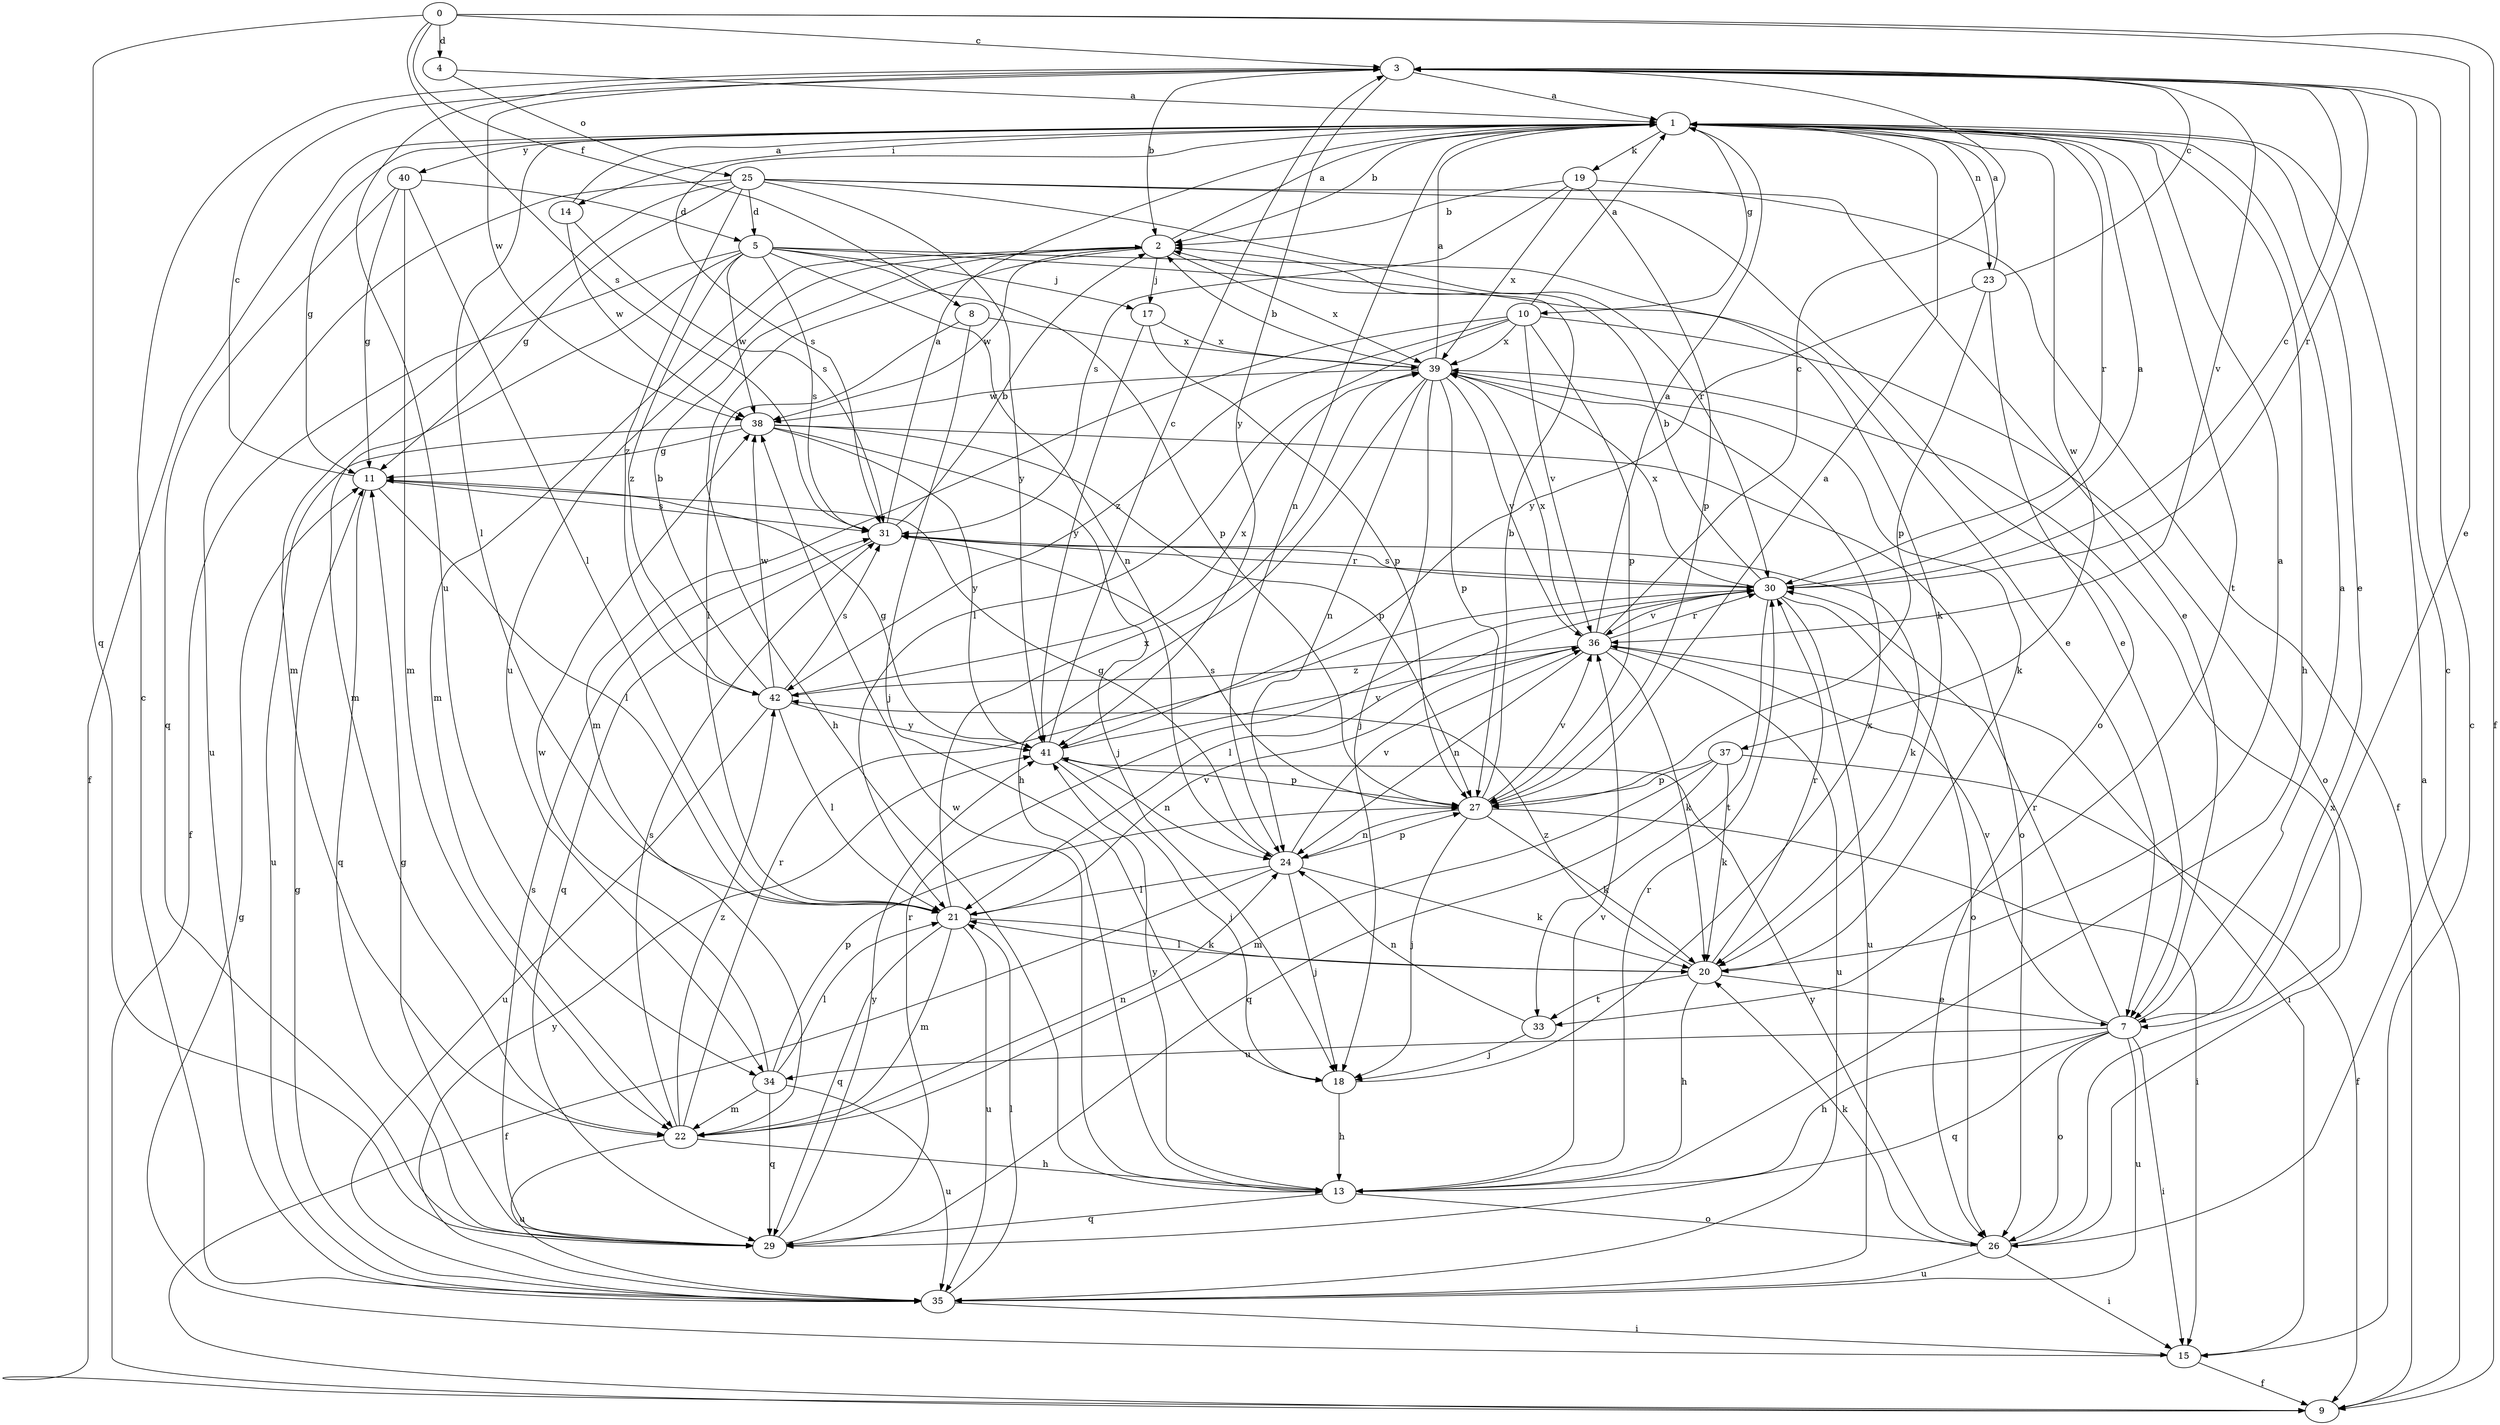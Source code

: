 strict digraph  {
0;
1;
2;
3;
4;
5;
7;
8;
9;
10;
11;
13;
14;
15;
17;
18;
19;
20;
21;
22;
23;
24;
25;
26;
27;
29;
30;
31;
33;
34;
35;
36;
37;
38;
39;
40;
41;
42;
0 -> 3  [label=c];
0 -> 4  [label=d];
0 -> 7  [label=e];
0 -> 8  [label=f];
0 -> 9  [label=f];
0 -> 29  [label=q];
0 -> 31  [label=s];
1 -> 2  [label=b];
1 -> 7  [label=e];
1 -> 9  [label=f];
1 -> 10  [label=g];
1 -> 11  [label=g];
1 -> 13  [label=h];
1 -> 14  [label=i];
1 -> 19  [label=k];
1 -> 21  [label=l];
1 -> 23  [label=n];
1 -> 24  [label=n];
1 -> 30  [label=r];
1 -> 31  [label=s];
1 -> 33  [label=t];
1 -> 37  [label=w];
1 -> 40  [label=y];
2 -> 1  [label=a];
2 -> 13  [label=h];
2 -> 17  [label=j];
2 -> 22  [label=m];
2 -> 34  [label=u];
2 -> 38  [label=w];
2 -> 39  [label=x];
3 -> 1  [label=a];
3 -> 2  [label=b];
3 -> 30  [label=r];
3 -> 34  [label=u];
3 -> 36  [label=v];
3 -> 38  [label=w];
3 -> 41  [label=y];
4 -> 1  [label=a];
4 -> 25  [label=o];
5 -> 7  [label=e];
5 -> 9  [label=f];
5 -> 17  [label=j];
5 -> 20  [label=k];
5 -> 22  [label=m];
5 -> 24  [label=n];
5 -> 27  [label=p];
5 -> 31  [label=s];
5 -> 38  [label=w];
5 -> 42  [label=z];
7 -> 1  [label=a];
7 -> 13  [label=h];
7 -> 15  [label=i];
7 -> 26  [label=o];
7 -> 29  [label=q];
7 -> 30  [label=r];
7 -> 34  [label=u];
7 -> 35  [label=u];
7 -> 36  [label=v];
8 -> 18  [label=j];
8 -> 21  [label=l];
8 -> 39  [label=x];
9 -> 1  [label=a];
10 -> 1  [label=a];
10 -> 21  [label=l];
10 -> 22  [label=m];
10 -> 26  [label=o];
10 -> 27  [label=p];
10 -> 36  [label=v];
10 -> 39  [label=x];
10 -> 42  [label=z];
11 -> 3  [label=c];
11 -> 21  [label=l];
11 -> 29  [label=q];
11 -> 31  [label=s];
13 -> 26  [label=o];
13 -> 29  [label=q];
13 -> 30  [label=r];
13 -> 36  [label=v];
13 -> 38  [label=w];
13 -> 41  [label=y];
14 -> 1  [label=a];
14 -> 31  [label=s];
14 -> 38  [label=w];
15 -> 3  [label=c];
15 -> 9  [label=f];
15 -> 11  [label=g];
17 -> 27  [label=p];
17 -> 39  [label=x];
17 -> 41  [label=y];
18 -> 13  [label=h];
18 -> 39  [label=x];
19 -> 2  [label=b];
19 -> 9  [label=f];
19 -> 27  [label=p];
19 -> 31  [label=s];
19 -> 39  [label=x];
20 -> 1  [label=a];
20 -> 7  [label=e];
20 -> 13  [label=h];
20 -> 21  [label=l];
20 -> 30  [label=r];
20 -> 33  [label=t];
20 -> 42  [label=z];
21 -> 20  [label=k];
21 -> 22  [label=m];
21 -> 29  [label=q];
21 -> 35  [label=u];
21 -> 36  [label=v];
21 -> 39  [label=x];
22 -> 13  [label=h];
22 -> 24  [label=n];
22 -> 30  [label=r];
22 -> 31  [label=s];
22 -> 35  [label=u];
22 -> 42  [label=z];
23 -> 1  [label=a];
23 -> 3  [label=c];
23 -> 7  [label=e];
23 -> 27  [label=p];
23 -> 41  [label=y];
24 -> 9  [label=f];
24 -> 11  [label=g];
24 -> 18  [label=j];
24 -> 20  [label=k];
24 -> 21  [label=l];
24 -> 27  [label=p];
24 -> 36  [label=v];
25 -> 5  [label=d];
25 -> 7  [label=e];
25 -> 11  [label=g];
25 -> 22  [label=m];
25 -> 26  [label=o];
25 -> 30  [label=r];
25 -> 35  [label=u];
25 -> 41  [label=y];
25 -> 42  [label=z];
26 -> 3  [label=c];
26 -> 15  [label=i];
26 -> 20  [label=k];
26 -> 35  [label=u];
26 -> 39  [label=x];
26 -> 41  [label=y];
27 -> 1  [label=a];
27 -> 2  [label=b];
27 -> 15  [label=i];
27 -> 18  [label=j];
27 -> 20  [label=k];
27 -> 24  [label=n];
27 -> 31  [label=s];
27 -> 36  [label=v];
29 -> 11  [label=g];
29 -> 30  [label=r];
29 -> 31  [label=s];
29 -> 41  [label=y];
30 -> 1  [label=a];
30 -> 2  [label=b];
30 -> 3  [label=c];
30 -> 21  [label=l];
30 -> 26  [label=o];
30 -> 31  [label=s];
30 -> 33  [label=t];
30 -> 35  [label=u];
30 -> 36  [label=v];
30 -> 39  [label=x];
31 -> 1  [label=a];
31 -> 2  [label=b];
31 -> 20  [label=k];
31 -> 29  [label=q];
31 -> 30  [label=r];
33 -> 18  [label=j];
33 -> 24  [label=n];
34 -> 21  [label=l];
34 -> 22  [label=m];
34 -> 27  [label=p];
34 -> 29  [label=q];
34 -> 35  [label=u];
34 -> 38  [label=w];
35 -> 3  [label=c];
35 -> 11  [label=g];
35 -> 15  [label=i];
35 -> 21  [label=l];
35 -> 41  [label=y];
36 -> 1  [label=a];
36 -> 3  [label=c];
36 -> 15  [label=i];
36 -> 20  [label=k];
36 -> 24  [label=n];
36 -> 30  [label=r];
36 -> 35  [label=u];
36 -> 39  [label=x];
36 -> 42  [label=z];
37 -> 9  [label=f];
37 -> 20  [label=k];
37 -> 22  [label=m];
37 -> 27  [label=p];
37 -> 29  [label=q];
38 -> 11  [label=g];
38 -> 18  [label=j];
38 -> 26  [label=o];
38 -> 27  [label=p];
38 -> 35  [label=u];
38 -> 41  [label=y];
39 -> 1  [label=a];
39 -> 2  [label=b];
39 -> 13  [label=h];
39 -> 18  [label=j];
39 -> 20  [label=k];
39 -> 24  [label=n];
39 -> 27  [label=p];
39 -> 36  [label=v];
39 -> 38  [label=w];
40 -> 5  [label=d];
40 -> 11  [label=g];
40 -> 21  [label=l];
40 -> 22  [label=m];
40 -> 29  [label=q];
41 -> 3  [label=c];
41 -> 11  [label=g];
41 -> 18  [label=j];
41 -> 24  [label=n];
41 -> 27  [label=p];
41 -> 36  [label=v];
42 -> 2  [label=b];
42 -> 21  [label=l];
42 -> 31  [label=s];
42 -> 35  [label=u];
42 -> 38  [label=w];
42 -> 39  [label=x];
42 -> 41  [label=y];
}

